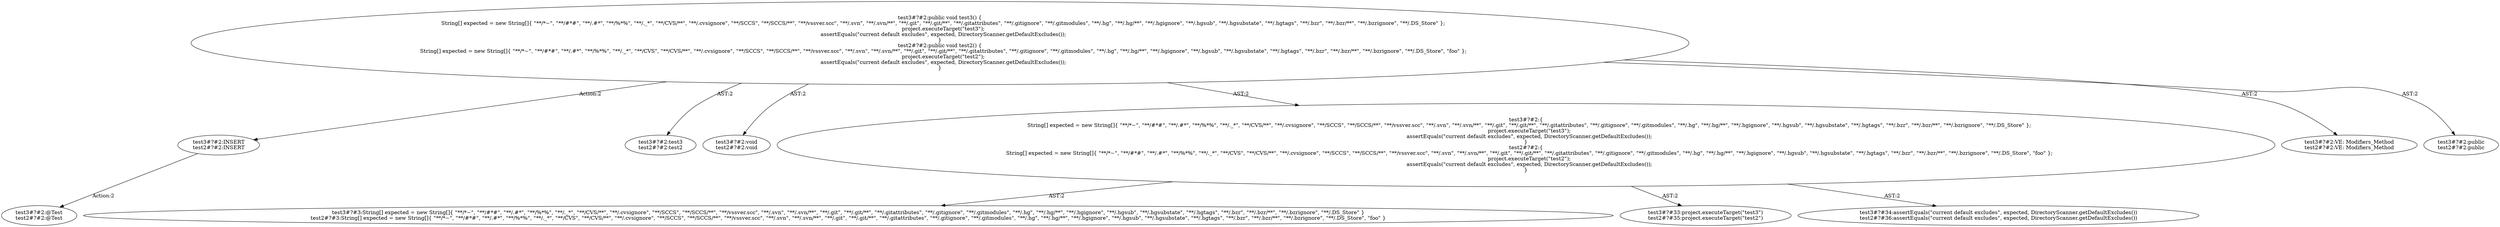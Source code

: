 digraph "Pattern" {
0 [label="test3#?#2:INSERT
test2#?#2:INSERT" shape=ellipse]
1 [label="test3#?#2:public void test3() \{
    String[] expected = new String[]\{ \"**/*~\", \"**/#*#\", \"**/.#*\", \"**/%*%\", \"**/._*\", \"**/CVS/**\", \"**/.cvsignore\", \"**/SCCS\", \"**/SCCS/**\", \"**/vssver.scc\", \"**/.svn\", \"**/.svn/**\", \"**/.git\", \"**/.git/**\", \"**/.gitattributes\", \"**/.gitignore\", \"**/.gitmodules\", \"**/.hg\", \"**/.hg/**\", \"**/.hgignore\", \"**/.hgsub\", \"**/.hgsubstate\", \"**/.hgtags\", \"**/.bzr\", \"**/.bzr/**\", \"**/.bzrignore\", \"**/.DS_Store\" \};
    project.executeTarget(\"test3\");
    assertEquals(\"current default excludes\", expected, DirectoryScanner.getDefaultExcludes());
\}
test2#?#2:public void test2() \{
    String[] expected = new String[]\{ \"**/*~\", \"**/#*#\", \"**/.#*\", \"**/%*%\", \"**/._*\", \"**/CVS\", \"**/CVS/**\", \"**/.cvsignore\", \"**/SCCS\", \"**/SCCS/**\", \"**/vssver.scc\", \"**/.svn\", \"**/.svn/**\", \"**/.git\", \"**/.git/**\", \"**/.gitattributes\", \"**/.gitignore\", \"**/.gitmodules\", \"**/.hg\", \"**/.hg/**\", \"**/.hgignore\", \"**/.hgsub\", \"**/.hgsubstate\", \"**/.hgtags\", \"**/.bzr\", \"**/.bzr/**\", \"**/.bzrignore\", \"**/.DS_Store\", \"foo\" \};
    project.executeTarget(\"test2\");
    assertEquals(\"current default excludes\", expected, DirectoryScanner.getDefaultExcludes());
\}" shape=ellipse]
2 [label="test3#?#2:test3
test2#?#2:test2" shape=ellipse]
3 [label="test3#?#2:void
test2#?#2:void" shape=ellipse]
4 [label="test3#?#2:\{
    String[] expected = new String[]\{ \"**/*~\", \"**/#*#\", \"**/.#*\", \"**/%*%\", \"**/._*\", \"**/CVS/**\", \"**/.cvsignore\", \"**/SCCS\", \"**/SCCS/**\", \"**/vssver.scc\", \"**/.svn\", \"**/.svn/**\", \"**/.git\", \"**/.git/**\", \"**/.gitattributes\", \"**/.gitignore\", \"**/.gitmodules\", \"**/.hg\", \"**/.hg/**\", \"**/.hgignore\", \"**/.hgsub\", \"**/.hgsubstate\", \"**/.hgtags\", \"**/.bzr\", \"**/.bzr/**\", \"**/.bzrignore\", \"**/.DS_Store\" \};
    project.executeTarget(\"test3\");
    assertEquals(\"current default excludes\", expected, DirectoryScanner.getDefaultExcludes());
\}
test2#?#2:\{
    String[] expected = new String[]\{ \"**/*~\", \"**/#*#\", \"**/.#*\", \"**/%*%\", \"**/._*\", \"**/CVS\", \"**/CVS/**\", \"**/.cvsignore\", \"**/SCCS\", \"**/SCCS/**\", \"**/vssver.scc\", \"**/.svn\", \"**/.svn/**\", \"**/.git\", \"**/.git/**\", \"**/.gitattributes\", \"**/.gitignore\", \"**/.gitmodules\", \"**/.hg\", \"**/.hg/**\", \"**/.hgignore\", \"**/.hgsub\", \"**/.hgsubstate\", \"**/.hgtags\", \"**/.bzr\", \"**/.bzr/**\", \"**/.bzrignore\", \"**/.DS_Store\", \"foo\" \};
    project.executeTarget(\"test2\");
    assertEquals(\"current default excludes\", expected, DirectoryScanner.getDefaultExcludes());
\}" shape=ellipse]
5 [label="test3#?#3:String[] expected = new String[]\{ \"**/*~\", \"**/#*#\", \"**/.#*\", \"**/%*%\", \"**/._*\", \"**/CVS/**\", \"**/.cvsignore\", \"**/SCCS\", \"**/SCCS/**\", \"**/vssver.scc\", \"**/.svn\", \"**/.svn/**\", \"**/.git\", \"**/.git/**\", \"**/.gitattributes\", \"**/.gitignore\", \"**/.gitmodules\", \"**/.hg\", \"**/.hg/**\", \"**/.hgignore\", \"**/.hgsub\", \"**/.hgsubstate\", \"**/.hgtags\", \"**/.bzr\", \"**/.bzr/**\", \"**/.bzrignore\", \"**/.DS_Store\" \}
test2#?#3:String[] expected = new String[]\{ \"**/*~\", \"**/#*#\", \"**/.#*\", \"**/%*%\", \"**/._*\", \"**/CVS\", \"**/CVS/**\", \"**/.cvsignore\", \"**/SCCS\", \"**/SCCS/**\", \"**/vssver.scc\", \"**/.svn\", \"**/.svn/**\", \"**/.git\", \"**/.git/**\", \"**/.gitattributes\", \"**/.gitignore\", \"**/.gitmodules\", \"**/.hg\", \"**/.hg/**\", \"**/.hgignore\", \"**/.hgsub\", \"**/.hgsubstate\", \"**/.hgtags\", \"**/.bzr\", \"**/.bzr/**\", \"**/.bzrignore\", \"**/.DS_Store\", \"foo\" \}" shape=ellipse]
6 [label="test3#?#33:project.executeTarget(\"test3\")
test2#?#35:project.executeTarget(\"test2\")" shape=ellipse]
7 [label="test3#?#34:assertEquals(\"current default excludes\", expected, DirectoryScanner.getDefaultExcludes())
test2#?#36:assertEquals(\"current default excludes\", expected, DirectoryScanner.getDefaultExcludes())" shape=ellipse]
8 [label="test3#?#2:VE: Modifiers_Method
test2#?#2:VE: Modifiers_Method" shape=ellipse]
9 [label="test3#?#2:public
test2#?#2:public" shape=ellipse]
10 [label="test3#?#2:@Test
test2#?#2:@Test" shape=ellipse]
0 -> 10 [label="Action:2"];
1 -> 0 [label="Action:2"];
1 -> 2 [label="AST:2"];
1 -> 3 [label="AST:2"];
1 -> 4 [label="AST:2"];
1 -> 8 [label="AST:2"];
1 -> 9 [label="AST:2"];
4 -> 5 [label="AST:2"];
4 -> 6 [label="AST:2"];
4 -> 7 [label="AST:2"];
}